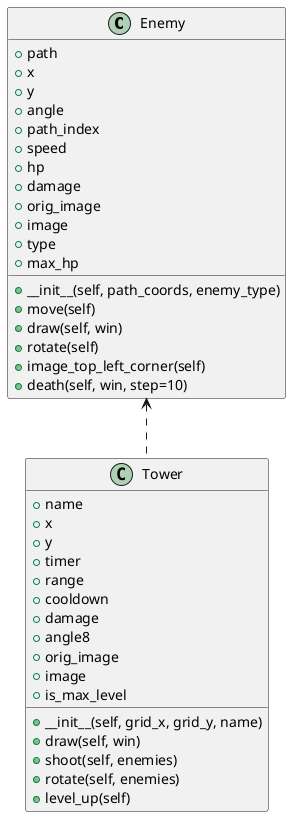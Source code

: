 @startuml Diagram klas
class Enemy {
    + path
    + x
    + y
    + angle
    + path_index
    + speed
    + hp
    + damage
    + orig_image
    + image
    + type
    + max_hp
    + __init__(self, path_coords, enemy_type)
    + move(self)
    + draw(self, win)
    + rotate(self)
    + image_top_left_corner(self)
    + death(self, win, step=10)
}

class Tower {
    + name
    + x
    + y
    + timer
    + range
    + cooldown
    + damage
    + angle8
    + orig_image
    + image
    + is_max_level
    + __init__(self, grid_x, grid_y, name)
    + draw(self, win)
    + shoot(self, enemies)
    + rotate(self, enemies)
    + level_up(self)
}

Enemy <.. Tower
@enduml